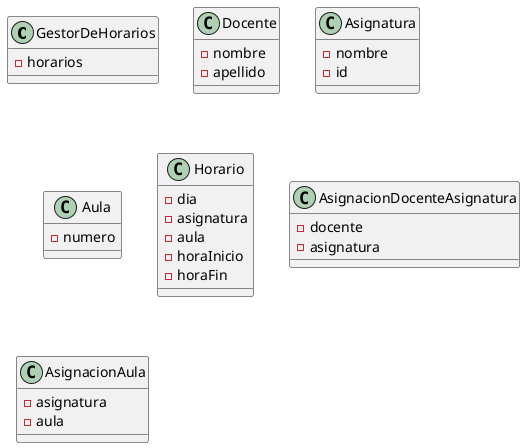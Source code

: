 @startuml

class GestorDeHorarios {
    - horarios
}

class Docente {
    - nombre
    - apellido
}

class Asignatura {
    - nombre
    - id
}

class Aula {
    - numero
}

class Horario {
    - dia
    - asignatura
    - aula
    - horaInicio
    - horaFin
}

class AsignacionDocenteAsignatura {
    - docente
    - asignatura
}

class AsignacionAula {
    - asignatura
    - aula
}


@enduml